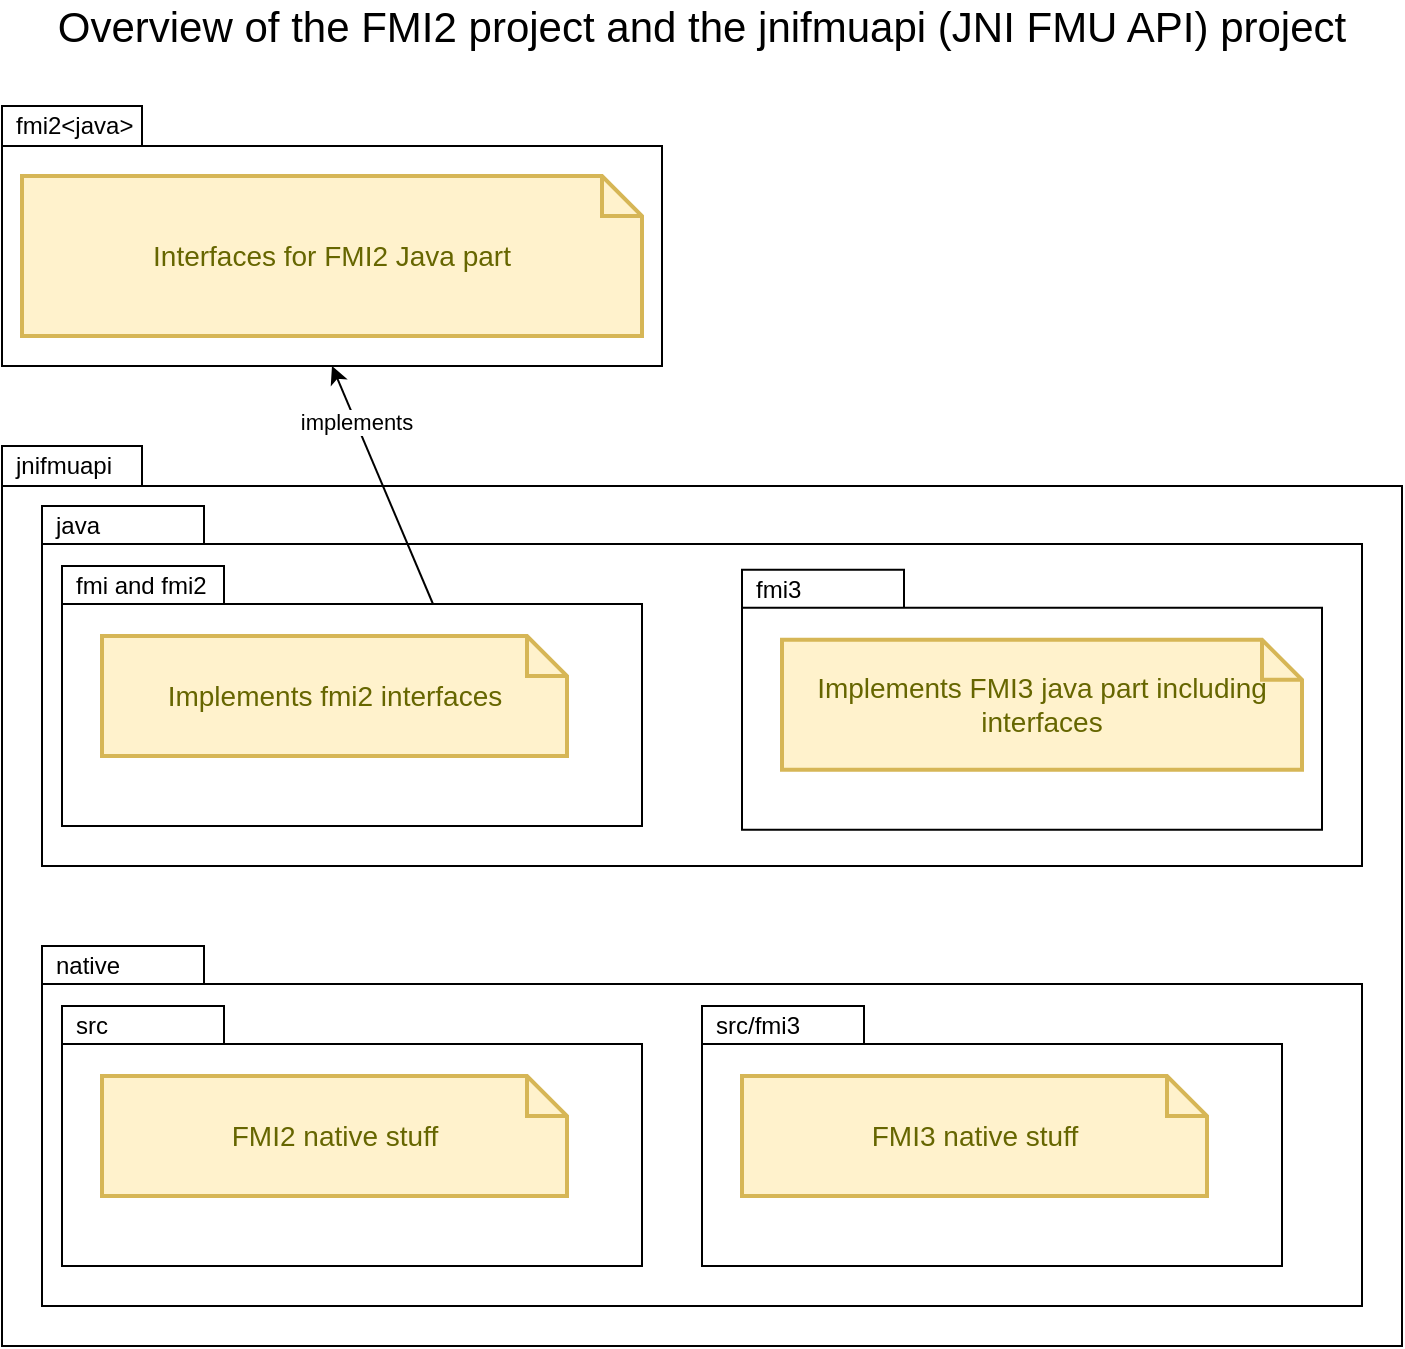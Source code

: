 <mxfile version="13.0.3" type="device"><diagram id="RAs7Mi7HmUJdu0ROYg8i" name="Page-1"><mxGraphModel dx="2760" dy="905" grid="1" gridSize="10" guides="1" tooltips="1" connect="1" arrows="1" fold="1" page="1" pageScale="1" pageWidth="827" pageHeight="1169" math="0" shadow="0"><root><mxCell id="0"/><mxCell id="1" parent="0"/><mxCell id="tHbiq0MEe93l2SO0gZM2-19" value="fmi2&amp;lt;java&amp;gt;" style="shape=folder;xSize=90;align=left;spacingLeft=10;align=left;verticalAlign=top;spacingLeft=5;spacingTop=-4;tabWidth=70;tabHeight=20;tabPosition=left;html=1;strokeWidth=1;recursiveResize=0;" vertex="1" parent="1"><mxGeometry x="-1160" y="480" width="330" height="130" as="geometry"/></mxCell><mxCell id="tHbiq0MEe93l2SO0gZM2-24" value="Interfaces for FMI2 Java part" style="shape=note;strokeWidth=2;fontSize=14;size=20;whiteSpace=wrap;html=1;fillColor=#fff2cc;strokeColor=#d6b656;fontColor=#666600;" vertex="1" parent="1"><mxGeometry x="-1150" y="515" width="310" height="80" as="geometry"/></mxCell><mxCell id="tHbiq0MEe93l2SO0gZM2-25" value="jnifmuapi&lt;br&gt;" style="shape=folder;xSize=90;align=left;spacingLeft=10;align=left;verticalAlign=top;spacingLeft=5;spacingTop=-4;tabWidth=70;tabHeight=20;tabPosition=left;html=1;strokeWidth=1;recursiveResize=0;" vertex="1" parent="1"><mxGeometry x="-1160" y="650" width="700" height="450" as="geometry"/></mxCell><mxCell id="tHbiq0MEe93l2SO0gZM2-30" value="java" style="shape=folder;xSize=90;align=left;spacingLeft=10;align=left;verticalAlign=top;spacingLeft=5;spacingTop=-4;tabWidth=81;tabHeight=19;tabPosition=left;html=1;strokeWidth=1;recursiveResize=0;" vertex="1" parent="1"><mxGeometry x="-1140" y="680" width="660" height="180" as="geometry"/></mxCell><mxCell id="tHbiq0MEe93l2SO0gZM2-31" value="" style="group" vertex="1" connectable="0" parent="1"><mxGeometry x="-1130" y="710" width="290" height="130" as="geometry"/></mxCell><mxCell id="tHbiq0MEe93l2SO0gZM2-26" value="fmi and fmi2" style="shape=folder;xSize=90;align=left;spacingLeft=10;align=left;verticalAlign=top;spacingLeft=5;spacingTop=-4;tabWidth=81;tabHeight=19;tabPosition=left;html=1;strokeWidth=1;recursiveResize=0;" vertex="1" parent="tHbiq0MEe93l2SO0gZM2-31"><mxGeometry width="290" height="130" as="geometry"/></mxCell><mxCell id="tHbiq0MEe93l2SO0gZM2-27" value="Implements fmi2 interfaces" style="shape=note;strokeWidth=2;fontSize=14;size=20;whiteSpace=wrap;html=1;fillColor=#fff2cc;strokeColor=#d6b656;fontColor=#666600;" vertex="1" parent="tHbiq0MEe93l2SO0gZM2-31"><mxGeometry x="20" y="35" width="232.5" height="60" as="geometry"/></mxCell><mxCell id="tHbiq0MEe93l2SO0gZM2-28" style="rounded=0;orthogonalLoop=1;jettySize=auto;html=1;exitX=0;exitY=0;exitDx=185.5;exitDy=19;exitPerimeter=0;entryX=0.5;entryY=1;entryDx=0;entryDy=0;entryPerimeter=0;" edge="1" parent="1" source="tHbiq0MEe93l2SO0gZM2-26" target="tHbiq0MEe93l2SO0gZM2-19"><mxGeometry relative="1" as="geometry"/></mxCell><mxCell id="tHbiq0MEe93l2SO0gZM2-29" value="implements" style="edgeLabel;html=1;align=center;verticalAlign=middle;resizable=0;points=[];" vertex="1" connectable="0" parent="tHbiq0MEe93l2SO0gZM2-28"><mxGeometry x="0.536" relative="1" as="geometry"><mxPoint as="offset"/></mxGeometry></mxCell><mxCell id="tHbiq0MEe93l2SO0gZM2-32" value="" style="group" vertex="1" connectable="0" parent="1"><mxGeometry x="-790" y="711.89" width="290" height="130" as="geometry"/></mxCell><mxCell id="tHbiq0MEe93l2SO0gZM2-33" value="fmi3" style="shape=folder;xSize=90;align=left;spacingLeft=10;align=left;verticalAlign=top;spacingLeft=5;spacingTop=-4;tabWidth=81;tabHeight=19;tabPosition=left;html=1;strokeWidth=1;recursiveResize=0;" vertex="1" parent="tHbiq0MEe93l2SO0gZM2-32"><mxGeometry width="290" height="130" as="geometry"/></mxCell><mxCell id="tHbiq0MEe93l2SO0gZM2-34" value="Implements FMI3 java part including interfaces" style="shape=note;strokeWidth=2;fontSize=14;size=20;whiteSpace=wrap;html=1;fillColor=#fff2cc;strokeColor=#d6b656;fontColor=#666600;" vertex="1" parent="tHbiq0MEe93l2SO0gZM2-32"><mxGeometry x="20" y="35" width="260" height="65" as="geometry"/></mxCell><mxCell id="tHbiq0MEe93l2SO0gZM2-35" value="native" style="shape=folder;xSize=90;align=left;spacingLeft=10;align=left;verticalAlign=top;spacingLeft=5;spacingTop=-4;tabWidth=81;tabHeight=19;tabPosition=left;html=1;strokeWidth=1;recursiveResize=0;" vertex="1" parent="1"><mxGeometry x="-1140" y="900" width="660" height="180" as="geometry"/></mxCell><mxCell id="tHbiq0MEe93l2SO0gZM2-36" value="" style="group" vertex="1" connectable="0" parent="1"><mxGeometry x="-1130" y="930" width="290" height="130" as="geometry"/></mxCell><mxCell id="tHbiq0MEe93l2SO0gZM2-37" value="src" style="shape=folder;xSize=90;align=left;spacingLeft=10;align=left;verticalAlign=top;spacingLeft=5;spacingTop=-4;tabWidth=81;tabHeight=19;tabPosition=left;html=1;strokeWidth=1;recursiveResize=0;" vertex="1" parent="tHbiq0MEe93l2SO0gZM2-36"><mxGeometry width="290" height="130" as="geometry"/></mxCell><mxCell id="tHbiq0MEe93l2SO0gZM2-38" value="FMI2 native stuff" style="shape=note;strokeWidth=2;fontSize=14;size=20;whiteSpace=wrap;html=1;fillColor=#fff2cc;strokeColor=#d6b656;fontColor=#666600;" vertex="1" parent="tHbiq0MEe93l2SO0gZM2-36"><mxGeometry x="20" y="35" width="232.5" height="60" as="geometry"/></mxCell><mxCell id="tHbiq0MEe93l2SO0gZM2-39" value="" style="group" vertex="1" connectable="0" parent="1"><mxGeometry x="-810" y="930" width="290" height="130" as="geometry"/></mxCell><mxCell id="tHbiq0MEe93l2SO0gZM2-40" value="src/fmi3" style="shape=folder;xSize=90;align=left;spacingLeft=10;align=left;verticalAlign=top;spacingLeft=5;spacingTop=-4;tabWidth=81;tabHeight=19;tabPosition=left;html=1;strokeWidth=1;recursiveResize=0;" vertex="1" parent="tHbiq0MEe93l2SO0gZM2-39"><mxGeometry width="290" height="130" as="geometry"/></mxCell><mxCell id="tHbiq0MEe93l2SO0gZM2-41" value="FMI3 native stuff" style="shape=note;strokeWidth=2;fontSize=14;size=20;whiteSpace=wrap;html=1;fillColor=#fff2cc;strokeColor=#d6b656;fontColor=#666600;" vertex="1" parent="tHbiq0MEe93l2SO0gZM2-39"><mxGeometry x="20" y="35" width="232.5" height="60" as="geometry"/></mxCell><mxCell id="tHbiq0MEe93l2SO0gZM2-42" value="Overview of the FMI2 project and the jnifmuapi (JNI FMU API) project" style="text;html=1;strokeColor=none;fillColor=none;align=center;verticalAlign=middle;whiteSpace=wrap;rounded=0;fontSize=21;" vertex="1" parent="1"><mxGeometry x="-1160" y="430" width="700" height="20" as="geometry"/></mxCell></root></mxGraphModel></diagram></mxfile>